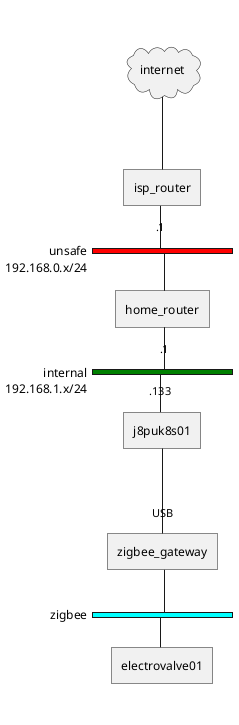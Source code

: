 @startuml

nwdiag {
	internet [ shape = cloud ]
	internet -- isp_router

	network unsafe {
		address = "192.168.0.x/24"
		color = red

		isp_router [address = ".1"]
		home_router
	}

	network internal {
		address = "192.168.1.x/24"
		color = green

		home_router [address = ".1"]
		j8puk8s01 [address = ".133"]
	}

	j8puk8s01 -- zigbee_gateway
	zigbee_gateway [address = "USB"]

	network zigbee {
		color = aqua
		electrovalve01
		zigbee_gateway
	}
}

@enduml
